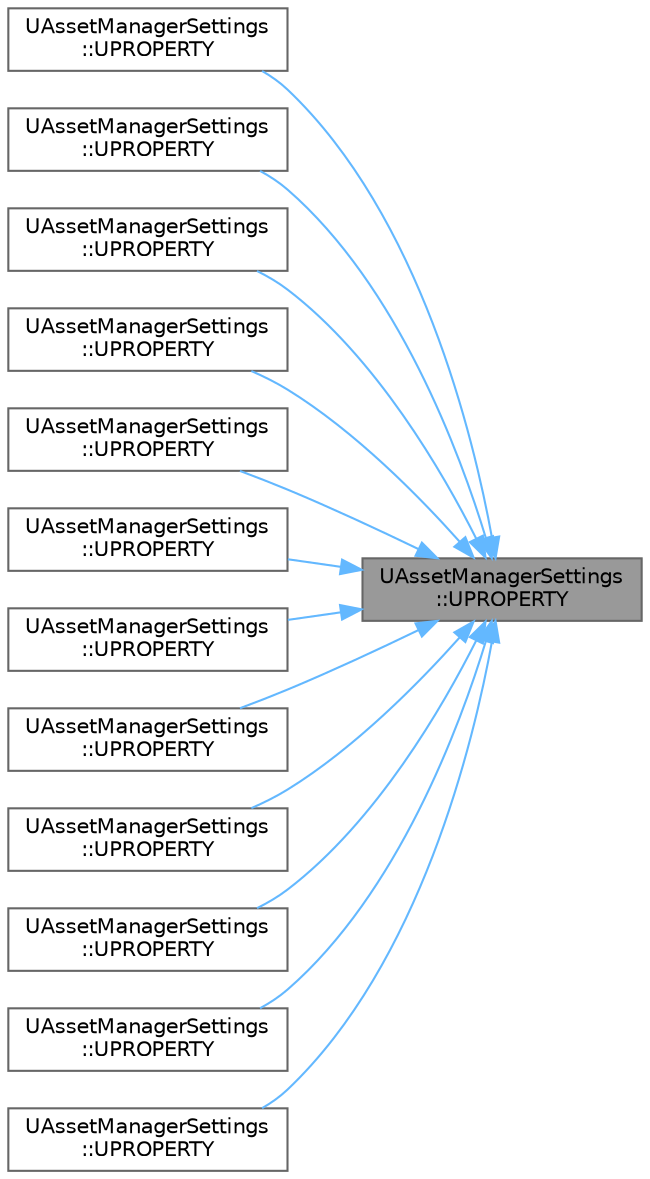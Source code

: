 digraph "UAssetManagerSettings::UPROPERTY"
{
 // INTERACTIVE_SVG=YES
 // LATEX_PDF_SIZE
  bgcolor="transparent";
  edge [fontname=Helvetica,fontsize=10,labelfontname=Helvetica,labelfontsize=10];
  node [fontname=Helvetica,fontsize=10,shape=box,height=0.2,width=0.4];
  rankdir="RL";
  Node1 [id="Node000001",label="UAssetManagerSettings\l::UPROPERTY",height=0.2,width=0.4,color="gray40", fillcolor="grey60", style="filled", fontcolor="black",tooltip="List of asset types to scan at startup."];
  Node1 -> Node2 [id="edge1_Node000001_Node000002",dir="back",color="steelblue1",style="solid",tooltip=" "];
  Node2 [id="Node000002",label="UAssetManagerSettings\l::UPROPERTY",height=0.2,width=0.4,color="grey40", fillcolor="white", style="filled",URL="$d7/d69/classUAssetManagerSettings.html#aa714d49c31718a4b5949c3f4bbd76c25",tooltip="If true, DevelopmentCook assets will error when they are cooked, you should enable this on production..."];
  Node1 -> Node3 [id="edge2_Node000001_Node000003",dir="back",color="steelblue1",style="solid",tooltip=" "];
  Node3 [id="Node000003",label="UAssetManagerSettings\l::UPROPERTY",height=0.2,width=0.4,color="grey40", fillcolor="white", style="filled",URL="$d7/d69/classUAssetManagerSettings.html#a65f89211b10694d8290c9b214109ab19",tooltip="If true, this will query the platform chunk install interface to request missing chunks for any reque..."];
  Node1 -> Node4 [id="edge3_Node000001_Node000004",dir="back",color="steelblue1",style="solid",tooltip=" "];
  Node4 [id="Node000004",label="UAssetManagerSettings\l::UPROPERTY",height=0.2,width=0.4,color="grey40", fillcolor="white", style="filled",URL="$d7/d69/classUAssetManagerSettings.html#a28e9dfa6bd926f78c2a4ae73b4beb6a1",tooltip="If true, PrimaryAsset Type/Name will be implied for assets in the editor even if bShouldManagerDeterm..."];
  Node1 -> Node5 [id="edge4_Node000001_Node000005",dir="back",color="steelblue1",style="solid",tooltip=" "];
  Node5 [id="Node000005",label="UAssetManagerSettings\l::UPROPERTY",height=0.2,width=0.4,color="grey40", fillcolor="white", style="filled",URL="$d7/d69/classUAssetManagerSettings.html#a3a9d9243e7ecca500658b58225e285f7",tooltip="If true, the asset manager will determine the type and name for Primary Assets that do not implement ..."];
  Node1 -> Node6 [id="edge5_Node000001_Node000006",dir="back",color="steelblue1",style="solid",tooltip=" "];
  Node6 [id="Node000006",label="UAssetManagerSettings\l::UPROPERTY",height=0.2,width=0.4,color="grey40", fillcolor="white", style="filled",URL="$d7/d69/classUAssetManagerSettings.html#aff1a1adf6973104d9657399c331b35eb",tooltip="If true, the asset manager will warn when it is told to load or do something with assets it does not ..."];
  Node1 -> Node7 [id="edge6_Node000001_Node000007",dir="back",color="steelblue1",style="solid",tooltip=" "];
  Node7 [id="Node000007",label="UAssetManagerSettings\l::UPROPERTY",height=0.2,width=0.4,color="grey40", fillcolor="white", style="filled",URL="$d7/d69/classUAssetManagerSettings.html#ad211fe5566f03d2ae5a8d17ff853f3e2",tooltip="Redirect from /game/assetpath to /game/assetpathnew."];
  Node1 -> Node8 [id="edge7_Node000001_Node000008",dir="back",color="steelblue1",style="solid",tooltip=" "];
  Node8 [id="Node000008",label="UAssetManagerSettings\l::UPROPERTY",height=0.2,width=0.4,color="grey40", fillcolor="white", style="filled",URL="$d7/d69/classUAssetManagerSettings.html#a09b0d41a5f931717b46f9cbd53562ffe",tooltip="Redirect from Type:Name to Type:NameNew."];
  Node1 -> Node9 [id="edge8_Node000001_Node000009",dir="back",color="steelblue1",style="solid",tooltip=" "];
  Node9 [id="Node000009",label="UAssetManagerSettings\l::UPROPERTY",height=0.2,width=0.4,color="grey40", fillcolor="white", style="filled",URL="$d7/d69/classUAssetManagerSettings.html#a769a924fe6481d30c7250bb8838db72f",tooltip="Redirect from Type to TypeNew."];
  Node1 -> Node10 [id="edge9_Node000001_Node000010",dir="back",color="steelblue1",style="solid",tooltip=" "];
  Node10 [id="Node000010",label="UAssetManagerSettings\l::UPROPERTY",height=0.2,width=0.4,color="grey40", fillcolor="white", style="filled",URL="$d7/d69/classUAssetManagerSettings.html#a28e5f2c97a609d42139d23d6ce08a90a",tooltip="List of game-specific asset rule overrides for types, this will not do anything by default."];
  Node1 -> Node11 [id="edge10_Node000001_Node000011",dir="back",color="steelblue1",style="solid",tooltip=" "];
  Node11 [id="Node000011",label="UAssetManagerSettings\l::UPROPERTY",height=0.2,width=0.4,color="grey40", fillcolor="white", style="filled",URL="$d7/d69/classUAssetManagerSettings.html#a05089a757cabcec6b2880ed737b555e0",tooltip="List of specific asset rule overrides."];
  Node1 -> Node12 [id="edge11_Node000001_Node000012",dir="back",color="steelblue1",style="solid",tooltip=" "];
  Node12 [id="Node000012",label="UAssetManagerSettings\l::UPROPERTY",height=0.2,width=0.4,color="grey40", fillcolor="white", style="filled",URL="$d7/d69/classUAssetManagerSettings.html#a92791cd6f801ebceab66b4d64499798d",tooltip="The metadata tags to be transferred to the Asset Registry."];
  Node1 -> Node13 [id="edge12_Node000001_Node000013",dir="back",color="steelblue1",style="solid",tooltip=" "];
  Node13 [id="Node000013",label="UAssetManagerSettings\l::UPROPERTY",height=0.2,width=0.4,color="grey40", fillcolor="white", style="filled",URL="$d7/d69/classUAssetManagerSettings.html#a9aac8c461fdd6b81f900f63b0bf14182",tooltip="List of directories to exclude from scanning for Primary Assets, useful to exclude test assets."];
}
